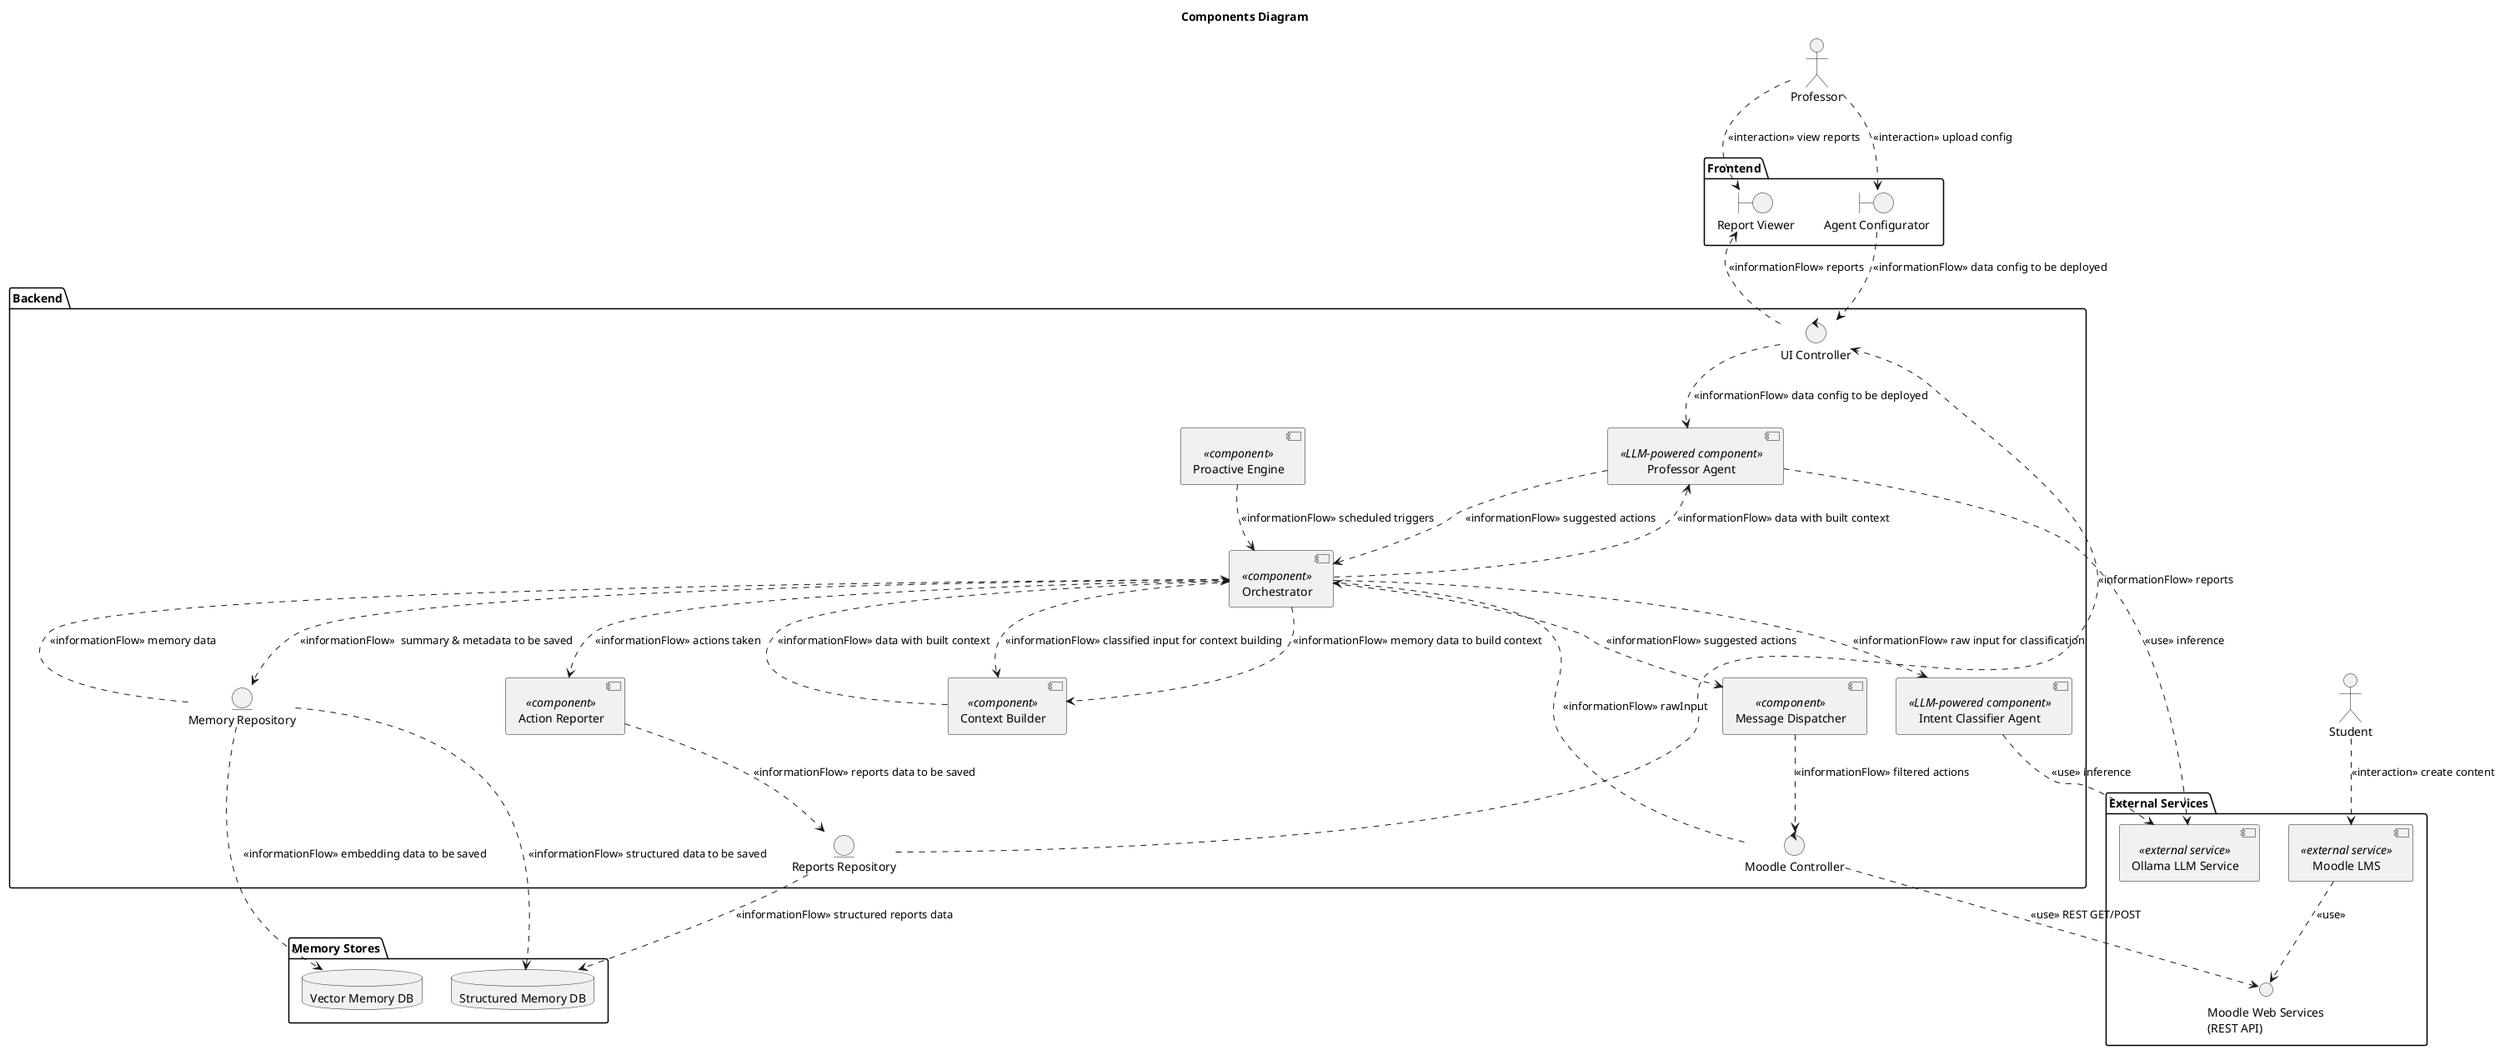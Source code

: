 @startuml 
title Components Diagram
' Use UML2 component style
skinparam componentStyle uml2


actor "Professor" as ProfessorActor
actor "Student" as StudentActor

package "External Services" {
    interface "Moodle Web Services\n(REST API)" as MoodleAPI
    component "Moodle LMS" as Moodle <<external service>>
    Moodle ..> MoodleAPI : <<use>>  
    component "Ollama LLM Service" as OllamaLLM <<external service>>
}


StudentActor ..> Moodle : <<interaction>> create content

' Frontend package
package "Frontend" {
  boundary "Report Viewer"           as ReportViewer
  boundary "Agent Configurator"      as AgentConfigurator

  ProfessorActor ..> ReportViewer : <<interaction>> view reports
  ProfessorActor ..> AgentConfigurator : <<interaction>> upload config
}

' Backend package
package "Backend" {
  control  "UI Controller"           as UIController
  entity   "Reports Repository"      as ReportsRepo
  component "Orchestrator"              as Orchestrator <<component>>
  control  "Moodle Controller"       as MoodleController
  component "Message Dispatcher"     as MessageDispatcher <<component>>
  component "Context Builder"        as ContextBuilder <<component>>
  entity   "Memory Repository"       as MemoryRepository
  component "Action Reporter"        as ActionReporter <<component>>

  'LLM-backed agent components
  component "Intent Classifier Agent" as IntentAgent <<LLM-powered component>>
  component "Professor Agent"         as ProfessorAgent <<LLM-powered component>>  
  ' Dependency relationships to Ollama
  IntentAgent ..> OllamaLLM : <<use>> inference
  ProfessorAgent ..> OllamaLLM : <<use>> inference

  component "Proactive Engine"        as ProactiveEngine <<component>>
}


' Memory stores
package "Memory Stores" {
  database "Structured Memory DB"    as StructuredDB
  database "Vector Memory DB"        as VectorDB
}

' Frontend → Backend interactions
UIController ..> ReportViewer       : <<informationFlow>> reports
AgentConfigurator ..> UIController   : <<informationFlow>> data config to be deployed

ReportsRepo ..> UIController       : <<informationFlow>> reports
UIController ..> ProfessorAgent        : <<informationFlow>> data config to be deployed

' Orchestrator flow
MoodleController ..> MoodleAPI      : <<use>> REST GET/POST

MoodleController ..> Orchestrator     : <<informationFlow>> rawInput
Orchestrator ..> IntentAgent           : <<informationFlow>> raw input for classification
Orchestrator ..> ContextBuilder       : <<informationFlow>> classified input for context building
MemoryRepository ..> Orchestrator : <<informationFlow>> memory data
Orchestrator ..> ContextBuilder : <<informationFlow>> memory data to build context
ContextBuilder ..> Orchestrator : <<informationFlow>> data with built context
Orchestrator ..> ProfessorAgent       : <<informationFlow>> data with built context
Orchestrator ..> MemoryRepository     : <<informationFlow>>  summary & metadata to be saved
ProfessorAgent ..> Orchestrator : <<informationFlow>> suggested actions
Orchestrator ..> MessageDispatcher : <<informationFlow>> suggested actions
MessageDispatcher ..> MoodleController : <<informationFlow>> filtered actions


MemoryRepository ..> StructuredDB   : <<informationFlow>> structured data to be saved
MemoryRepository ..> VectorDB       : <<informationFlow>> embedding data to be saved

Orchestrator ..> ActionReporter  : <<informationFlow>> actions taken
ActionReporter ..> ReportsRepo     : <<informationFlow>> reports data to be saved
ReportsRepo ..> StructuredDB       : <<informationFlow>> structured reports data

' Proactive engine triggers
ProactiveEngine ..> Orchestrator : <<informationFlow>> scheduled triggers

@enduml